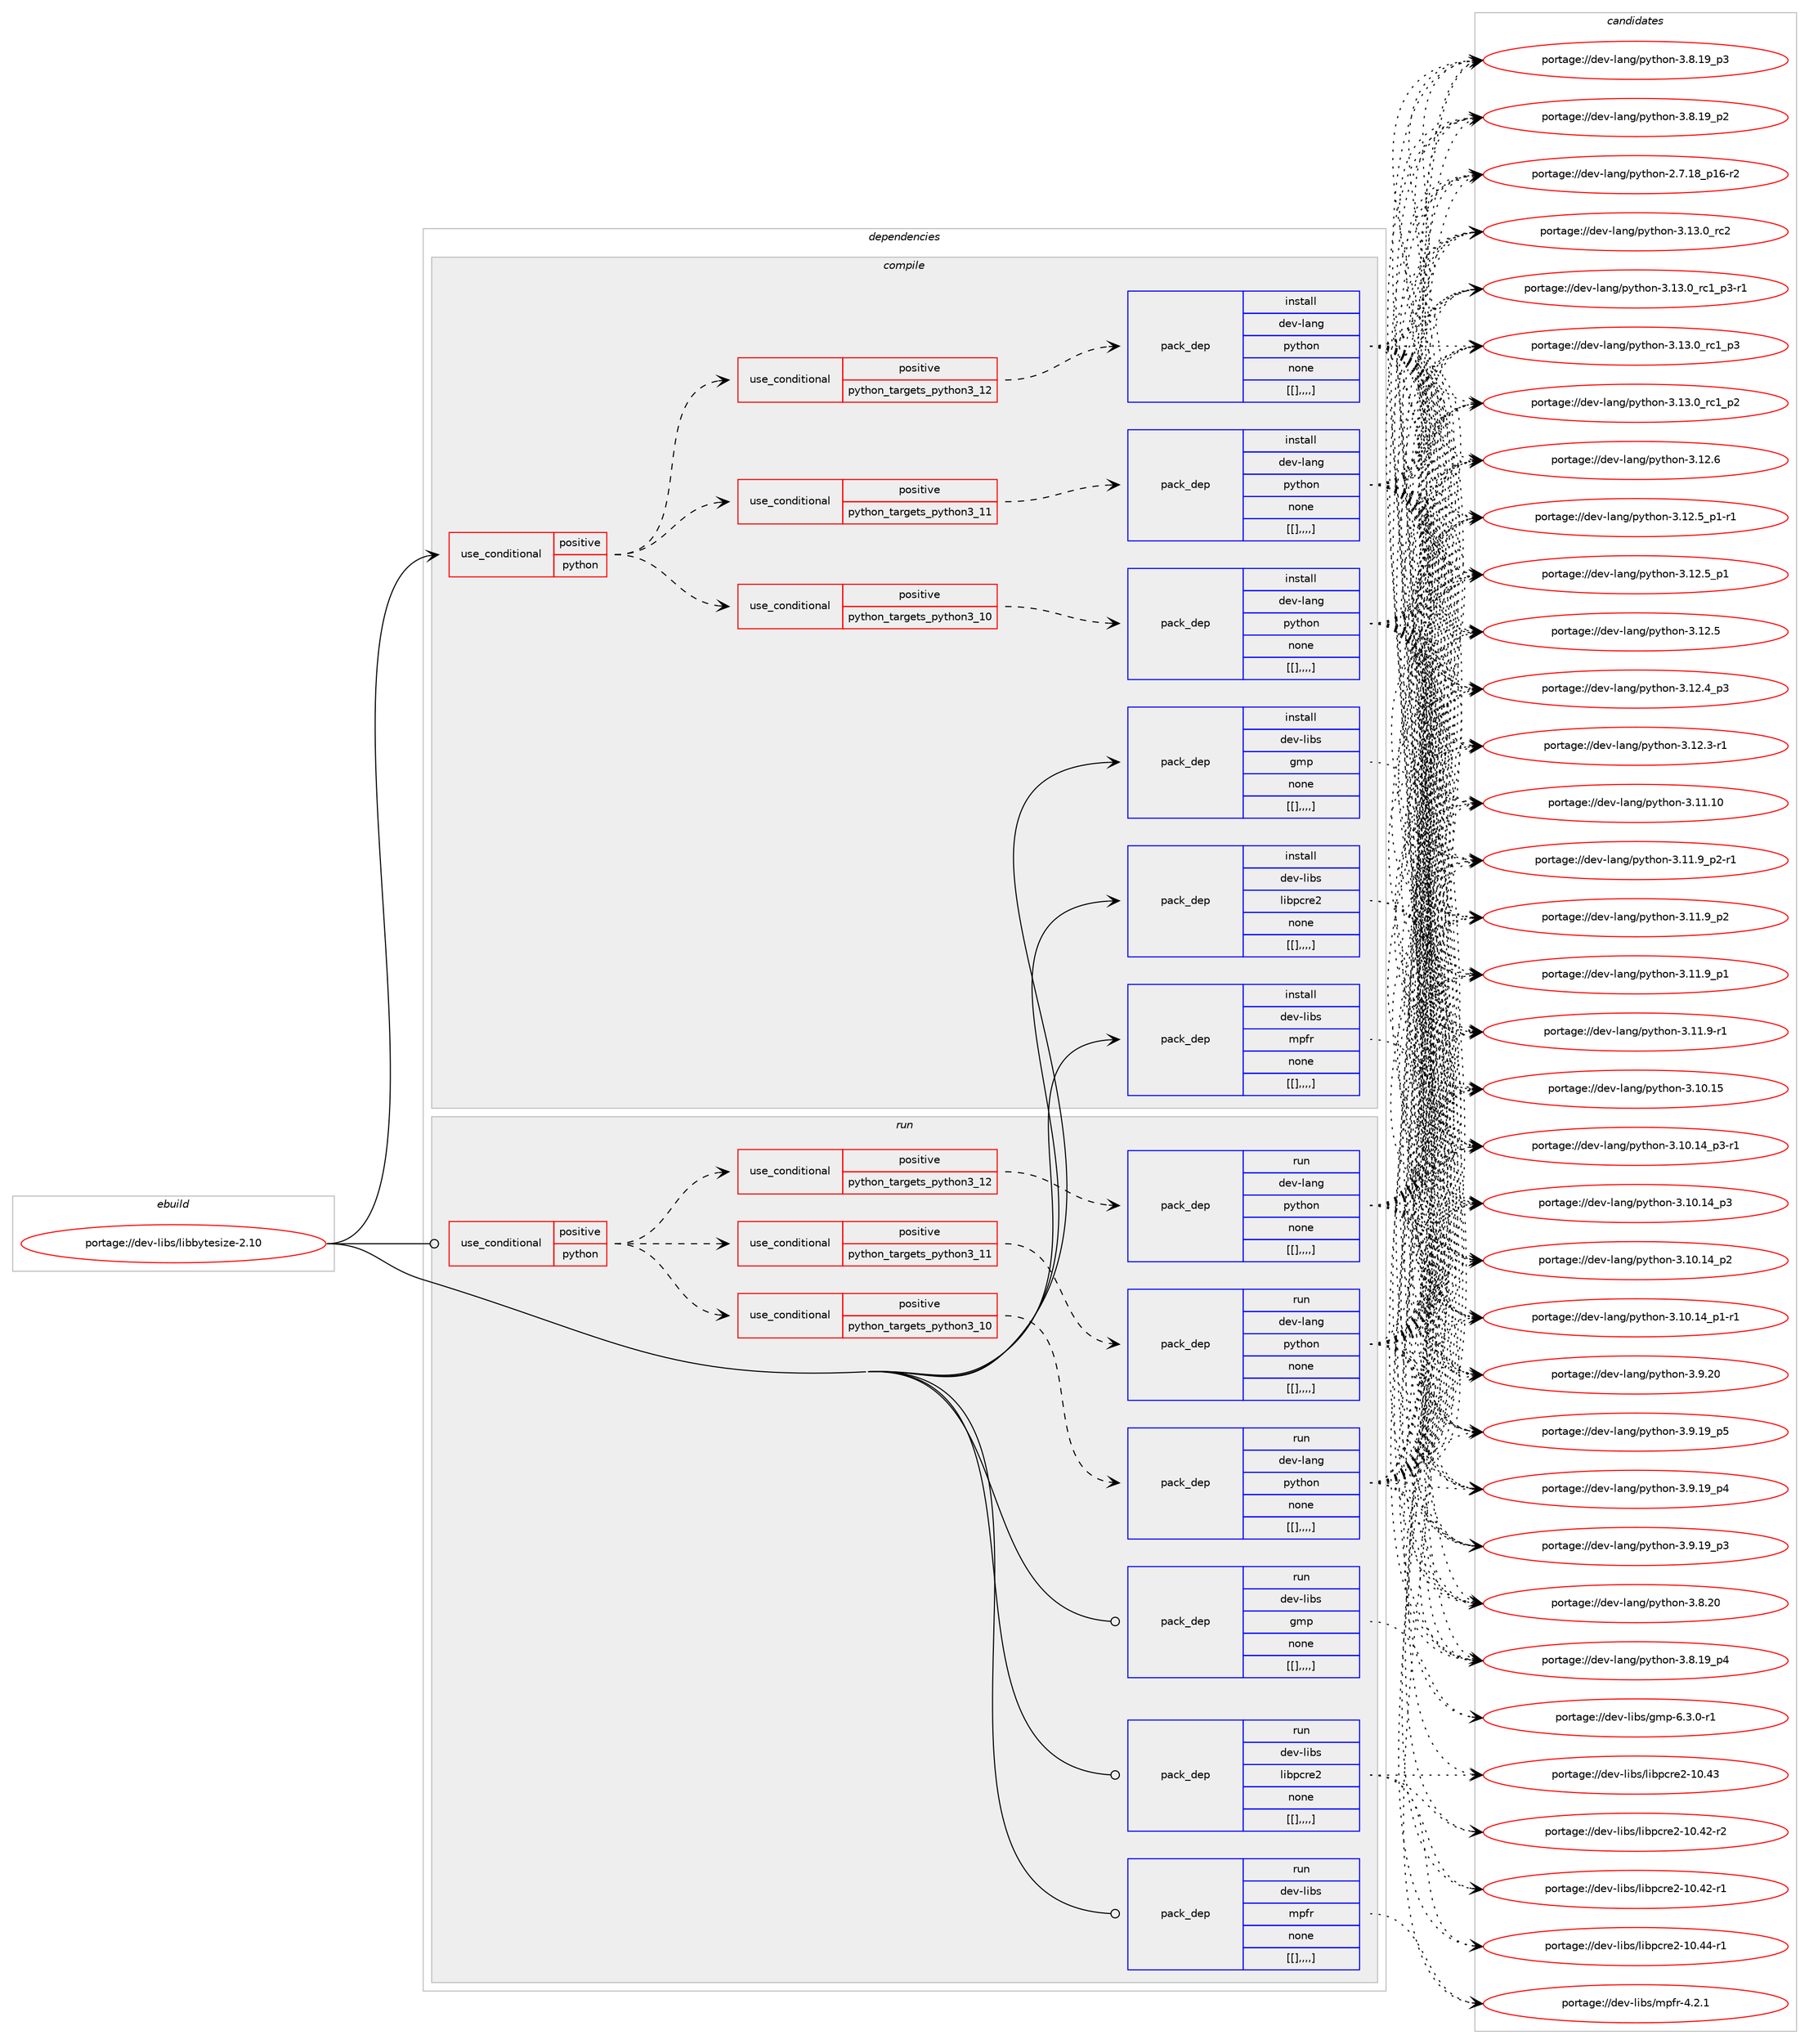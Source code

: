 digraph prolog {

# *************
# Graph options
# *************

newrank=true;
concentrate=true;
compound=true;
graph [rankdir=LR,fontname=Helvetica,fontsize=10,ranksep=1.5];#, ranksep=2.5, nodesep=0.2];
edge  [arrowhead=vee];
node  [fontname=Helvetica,fontsize=10];

# **********
# The ebuild
# **********

subgraph cluster_leftcol {
color=gray;
label=<<i>ebuild</i>>;
id [label="portage://dev-libs/libbytesize-2.10", color=red, width=4, href="../dev-libs/libbytesize-2.10.svg"];
}

# ****************
# The dependencies
# ****************

subgraph cluster_midcol {
color=gray;
label=<<i>dependencies</i>>;
subgraph cluster_compile {
fillcolor="#eeeeee";
style=filled;
label=<<i>compile</i>>;
subgraph cond27013 {
dependency110189 [label=<<TABLE BORDER="0" CELLBORDER="1" CELLSPACING="0" CELLPADDING="4"><TR><TD ROWSPAN="3" CELLPADDING="10">use_conditional</TD></TR><TR><TD>positive</TD></TR><TR><TD>python</TD></TR></TABLE>>, shape=none, color=red];
subgraph cond27014 {
dependency110190 [label=<<TABLE BORDER="0" CELLBORDER="1" CELLSPACING="0" CELLPADDING="4"><TR><TD ROWSPAN="3" CELLPADDING="10">use_conditional</TD></TR><TR><TD>positive</TD></TR><TR><TD>python_targets_python3_10</TD></TR></TABLE>>, shape=none, color=red];
subgraph pack82020 {
dependency110191 [label=<<TABLE BORDER="0" CELLBORDER="1" CELLSPACING="0" CELLPADDING="4" WIDTH="220"><TR><TD ROWSPAN="6" CELLPADDING="30">pack_dep</TD></TR><TR><TD WIDTH="110">install</TD></TR><TR><TD>dev-lang</TD></TR><TR><TD>python</TD></TR><TR><TD>none</TD></TR><TR><TD>[[],,,,]</TD></TR></TABLE>>, shape=none, color=blue];
}
dependency110190:e -> dependency110191:w [weight=20,style="dashed",arrowhead="vee"];
}
dependency110189:e -> dependency110190:w [weight=20,style="dashed",arrowhead="vee"];
subgraph cond27015 {
dependency110192 [label=<<TABLE BORDER="0" CELLBORDER="1" CELLSPACING="0" CELLPADDING="4"><TR><TD ROWSPAN="3" CELLPADDING="10">use_conditional</TD></TR><TR><TD>positive</TD></TR><TR><TD>python_targets_python3_11</TD></TR></TABLE>>, shape=none, color=red];
subgraph pack82021 {
dependency110193 [label=<<TABLE BORDER="0" CELLBORDER="1" CELLSPACING="0" CELLPADDING="4" WIDTH="220"><TR><TD ROWSPAN="6" CELLPADDING="30">pack_dep</TD></TR><TR><TD WIDTH="110">install</TD></TR><TR><TD>dev-lang</TD></TR><TR><TD>python</TD></TR><TR><TD>none</TD></TR><TR><TD>[[],,,,]</TD></TR></TABLE>>, shape=none, color=blue];
}
dependency110192:e -> dependency110193:w [weight=20,style="dashed",arrowhead="vee"];
}
dependency110189:e -> dependency110192:w [weight=20,style="dashed",arrowhead="vee"];
subgraph cond27016 {
dependency110194 [label=<<TABLE BORDER="0" CELLBORDER="1" CELLSPACING="0" CELLPADDING="4"><TR><TD ROWSPAN="3" CELLPADDING="10">use_conditional</TD></TR><TR><TD>positive</TD></TR><TR><TD>python_targets_python3_12</TD></TR></TABLE>>, shape=none, color=red];
subgraph pack82022 {
dependency110195 [label=<<TABLE BORDER="0" CELLBORDER="1" CELLSPACING="0" CELLPADDING="4" WIDTH="220"><TR><TD ROWSPAN="6" CELLPADDING="30">pack_dep</TD></TR><TR><TD WIDTH="110">install</TD></TR><TR><TD>dev-lang</TD></TR><TR><TD>python</TD></TR><TR><TD>none</TD></TR><TR><TD>[[],,,,]</TD></TR></TABLE>>, shape=none, color=blue];
}
dependency110194:e -> dependency110195:w [weight=20,style="dashed",arrowhead="vee"];
}
dependency110189:e -> dependency110194:w [weight=20,style="dashed",arrowhead="vee"];
}
id:e -> dependency110189:w [weight=20,style="solid",arrowhead="vee"];
subgraph pack82023 {
dependency110196 [label=<<TABLE BORDER="0" CELLBORDER="1" CELLSPACING="0" CELLPADDING="4" WIDTH="220"><TR><TD ROWSPAN="6" CELLPADDING="30">pack_dep</TD></TR><TR><TD WIDTH="110">install</TD></TR><TR><TD>dev-libs</TD></TR><TR><TD>gmp</TD></TR><TR><TD>none</TD></TR><TR><TD>[[],,,,]</TD></TR></TABLE>>, shape=none, color=blue];
}
id:e -> dependency110196:w [weight=20,style="solid",arrowhead="vee"];
subgraph pack82024 {
dependency110197 [label=<<TABLE BORDER="0" CELLBORDER="1" CELLSPACING="0" CELLPADDING="4" WIDTH="220"><TR><TD ROWSPAN="6" CELLPADDING="30">pack_dep</TD></TR><TR><TD WIDTH="110">install</TD></TR><TR><TD>dev-libs</TD></TR><TR><TD>libpcre2</TD></TR><TR><TD>none</TD></TR><TR><TD>[[],,,,]</TD></TR></TABLE>>, shape=none, color=blue];
}
id:e -> dependency110197:w [weight=20,style="solid",arrowhead="vee"];
subgraph pack82025 {
dependency110198 [label=<<TABLE BORDER="0" CELLBORDER="1" CELLSPACING="0" CELLPADDING="4" WIDTH="220"><TR><TD ROWSPAN="6" CELLPADDING="30">pack_dep</TD></TR><TR><TD WIDTH="110">install</TD></TR><TR><TD>dev-libs</TD></TR><TR><TD>mpfr</TD></TR><TR><TD>none</TD></TR><TR><TD>[[],,,,]</TD></TR></TABLE>>, shape=none, color=blue];
}
id:e -> dependency110198:w [weight=20,style="solid",arrowhead="vee"];
}
subgraph cluster_compileandrun {
fillcolor="#eeeeee";
style=filled;
label=<<i>compile and run</i>>;
}
subgraph cluster_run {
fillcolor="#eeeeee";
style=filled;
label=<<i>run</i>>;
subgraph cond27017 {
dependency110199 [label=<<TABLE BORDER="0" CELLBORDER="1" CELLSPACING="0" CELLPADDING="4"><TR><TD ROWSPAN="3" CELLPADDING="10">use_conditional</TD></TR><TR><TD>positive</TD></TR><TR><TD>python</TD></TR></TABLE>>, shape=none, color=red];
subgraph cond27018 {
dependency110200 [label=<<TABLE BORDER="0" CELLBORDER="1" CELLSPACING="0" CELLPADDING="4"><TR><TD ROWSPAN="3" CELLPADDING="10">use_conditional</TD></TR><TR><TD>positive</TD></TR><TR><TD>python_targets_python3_10</TD></TR></TABLE>>, shape=none, color=red];
subgraph pack82026 {
dependency110201 [label=<<TABLE BORDER="0" CELLBORDER="1" CELLSPACING="0" CELLPADDING="4" WIDTH="220"><TR><TD ROWSPAN="6" CELLPADDING="30">pack_dep</TD></TR><TR><TD WIDTH="110">run</TD></TR><TR><TD>dev-lang</TD></TR><TR><TD>python</TD></TR><TR><TD>none</TD></TR><TR><TD>[[],,,,]</TD></TR></TABLE>>, shape=none, color=blue];
}
dependency110200:e -> dependency110201:w [weight=20,style="dashed",arrowhead="vee"];
}
dependency110199:e -> dependency110200:w [weight=20,style="dashed",arrowhead="vee"];
subgraph cond27019 {
dependency110202 [label=<<TABLE BORDER="0" CELLBORDER="1" CELLSPACING="0" CELLPADDING="4"><TR><TD ROWSPAN="3" CELLPADDING="10">use_conditional</TD></TR><TR><TD>positive</TD></TR><TR><TD>python_targets_python3_11</TD></TR></TABLE>>, shape=none, color=red];
subgraph pack82027 {
dependency110203 [label=<<TABLE BORDER="0" CELLBORDER="1" CELLSPACING="0" CELLPADDING="4" WIDTH="220"><TR><TD ROWSPAN="6" CELLPADDING="30">pack_dep</TD></TR><TR><TD WIDTH="110">run</TD></TR><TR><TD>dev-lang</TD></TR><TR><TD>python</TD></TR><TR><TD>none</TD></TR><TR><TD>[[],,,,]</TD></TR></TABLE>>, shape=none, color=blue];
}
dependency110202:e -> dependency110203:w [weight=20,style="dashed",arrowhead="vee"];
}
dependency110199:e -> dependency110202:w [weight=20,style="dashed",arrowhead="vee"];
subgraph cond27020 {
dependency110204 [label=<<TABLE BORDER="0" CELLBORDER="1" CELLSPACING="0" CELLPADDING="4"><TR><TD ROWSPAN="3" CELLPADDING="10">use_conditional</TD></TR><TR><TD>positive</TD></TR><TR><TD>python_targets_python3_12</TD></TR></TABLE>>, shape=none, color=red];
subgraph pack82028 {
dependency110205 [label=<<TABLE BORDER="0" CELLBORDER="1" CELLSPACING="0" CELLPADDING="4" WIDTH="220"><TR><TD ROWSPAN="6" CELLPADDING="30">pack_dep</TD></TR><TR><TD WIDTH="110">run</TD></TR><TR><TD>dev-lang</TD></TR><TR><TD>python</TD></TR><TR><TD>none</TD></TR><TR><TD>[[],,,,]</TD></TR></TABLE>>, shape=none, color=blue];
}
dependency110204:e -> dependency110205:w [weight=20,style="dashed",arrowhead="vee"];
}
dependency110199:e -> dependency110204:w [weight=20,style="dashed",arrowhead="vee"];
}
id:e -> dependency110199:w [weight=20,style="solid",arrowhead="odot"];
subgraph pack82029 {
dependency110206 [label=<<TABLE BORDER="0" CELLBORDER="1" CELLSPACING="0" CELLPADDING="4" WIDTH="220"><TR><TD ROWSPAN="6" CELLPADDING="30">pack_dep</TD></TR><TR><TD WIDTH="110">run</TD></TR><TR><TD>dev-libs</TD></TR><TR><TD>gmp</TD></TR><TR><TD>none</TD></TR><TR><TD>[[],,,,]</TD></TR></TABLE>>, shape=none, color=blue];
}
id:e -> dependency110206:w [weight=20,style="solid",arrowhead="odot"];
subgraph pack82030 {
dependency110207 [label=<<TABLE BORDER="0" CELLBORDER="1" CELLSPACING="0" CELLPADDING="4" WIDTH="220"><TR><TD ROWSPAN="6" CELLPADDING="30">pack_dep</TD></TR><TR><TD WIDTH="110">run</TD></TR><TR><TD>dev-libs</TD></TR><TR><TD>libpcre2</TD></TR><TR><TD>none</TD></TR><TR><TD>[[],,,,]</TD></TR></TABLE>>, shape=none, color=blue];
}
id:e -> dependency110207:w [weight=20,style="solid",arrowhead="odot"];
subgraph pack82031 {
dependency110208 [label=<<TABLE BORDER="0" CELLBORDER="1" CELLSPACING="0" CELLPADDING="4" WIDTH="220"><TR><TD ROWSPAN="6" CELLPADDING="30">pack_dep</TD></TR><TR><TD WIDTH="110">run</TD></TR><TR><TD>dev-libs</TD></TR><TR><TD>mpfr</TD></TR><TR><TD>none</TD></TR><TR><TD>[[],,,,]</TD></TR></TABLE>>, shape=none, color=blue];
}
id:e -> dependency110208:w [weight=20,style="solid",arrowhead="odot"];
}
}

# **************
# The candidates
# **************

subgraph cluster_choices {
rank=same;
color=gray;
label=<<i>candidates</i>>;

subgraph choice82020 {
color=black;
nodesep=1;
choice10010111845108971101034711212111610411111045514649514648951149950 [label="portage://dev-lang/python-3.13.0_rc2", color=red, width=4,href="../dev-lang/python-3.13.0_rc2.svg"];
choice1001011184510897110103471121211161041111104551464951464895114994995112514511449 [label="portage://dev-lang/python-3.13.0_rc1_p3-r1", color=red, width=4,href="../dev-lang/python-3.13.0_rc1_p3-r1.svg"];
choice100101118451089711010347112121116104111110455146495146489511499499511251 [label="portage://dev-lang/python-3.13.0_rc1_p3", color=red, width=4,href="../dev-lang/python-3.13.0_rc1_p3.svg"];
choice100101118451089711010347112121116104111110455146495146489511499499511250 [label="portage://dev-lang/python-3.13.0_rc1_p2", color=red, width=4,href="../dev-lang/python-3.13.0_rc1_p2.svg"];
choice10010111845108971101034711212111610411111045514649504654 [label="portage://dev-lang/python-3.12.6", color=red, width=4,href="../dev-lang/python-3.12.6.svg"];
choice1001011184510897110103471121211161041111104551464950465395112494511449 [label="portage://dev-lang/python-3.12.5_p1-r1", color=red, width=4,href="../dev-lang/python-3.12.5_p1-r1.svg"];
choice100101118451089711010347112121116104111110455146495046539511249 [label="portage://dev-lang/python-3.12.5_p1", color=red, width=4,href="../dev-lang/python-3.12.5_p1.svg"];
choice10010111845108971101034711212111610411111045514649504653 [label="portage://dev-lang/python-3.12.5", color=red, width=4,href="../dev-lang/python-3.12.5.svg"];
choice100101118451089711010347112121116104111110455146495046529511251 [label="portage://dev-lang/python-3.12.4_p3", color=red, width=4,href="../dev-lang/python-3.12.4_p3.svg"];
choice100101118451089711010347112121116104111110455146495046514511449 [label="portage://dev-lang/python-3.12.3-r1", color=red, width=4,href="../dev-lang/python-3.12.3-r1.svg"];
choice1001011184510897110103471121211161041111104551464949464948 [label="portage://dev-lang/python-3.11.10", color=red, width=4,href="../dev-lang/python-3.11.10.svg"];
choice1001011184510897110103471121211161041111104551464949465795112504511449 [label="portage://dev-lang/python-3.11.9_p2-r1", color=red, width=4,href="../dev-lang/python-3.11.9_p2-r1.svg"];
choice100101118451089711010347112121116104111110455146494946579511250 [label="portage://dev-lang/python-3.11.9_p2", color=red, width=4,href="../dev-lang/python-3.11.9_p2.svg"];
choice100101118451089711010347112121116104111110455146494946579511249 [label="portage://dev-lang/python-3.11.9_p1", color=red, width=4,href="../dev-lang/python-3.11.9_p1.svg"];
choice100101118451089711010347112121116104111110455146494946574511449 [label="portage://dev-lang/python-3.11.9-r1", color=red, width=4,href="../dev-lang/python-3.11.9-r1.svg"];
choice1001011184510897110103471121211161041111104551464948464953 [label="portage://dev-lang/python-3.10.15", color=red, width=4,href="../dev-lang/python-3.10.15.svg"];
choice100101118451089711010347112121116104111110455146494846495295112514511449 [label="portage://dev-lang/python-3.10.14_p3-r1", color=red, width=4,href="../dev-lang/python-3.10.14_p3-r1.svg"];
choice10010111845108971101034711212111610411111045514649484649529511251 [label="portage://dev-lang/python-3.10.14_p3", color=red, width=4,href="../dev-lang/python-3.10.14_p3.svg"];
choice10010111845108971101034711212111610411111045514649484649529511250 [label="portage://dev-lang/python-3.10.14_p2", color=red, width=4,href="../dev-lang/python-3.10.14_p2.svg"];
choice100101118451089711010347112121116104111110455146494846495295112494511449 [label="portage://dev-lang/python-3.10.14_p1-r1", color=red, width=4,href="../dev-lang/python-3.10.14_p1-r1.svg"];
choice10010111845108971101034711212111610411111045514657465048 [label="portage://dev-lang/python-3.9.20", color=red, width=4,href="../dev-lang/python-3.9.20.svg"];
choice100101118451089711010347112121116104111110455146574649579511253 [label="portage://dev-lang/python-3.9.19_p5", color=red, width=4,href="../dev-lang/python-3.9.19_p5.svg"];
choice100101118451089711010347112121116104111110455146574649579511252 [label="portage://dev-lang/python-3.9.19_p4", color=red, width=4,href="../dev-lang/python-3.9.19_p4.svg"];
choice100101118451089711010347112121116104111110455146574649579511251 [label="portage://dev-lang/python-3.9.19_p3", color=red, width=4,href="../dev-lang/python-3.9.19_p3.svg"];
choice10010111845108971101034711212111610411111045514656465048 [label="portage://dev-lang/python-3.8.20", color=red, width=4,href="../dev-lang/python-3.8.20.svg"];
choice100101118451089711010347112121116104111110455146564649579511252 [label="portage://dev-lang/python-3.8.19_p4", color=red, width=4,href="../dev-lang/python-3.8.19_p4.svg"];
choice100101118451089711010347112121116104111110455146564649579511251 [label="portage://dev-lang/python-3.8.19_p3", color=red, width=4,href="../dev-lang/python-3.8.19_p3.svg"];
choice100101118451089711010347112121116104111110455146564649579511250 [label="portage://dev-lang/python-3.8.19_p2", color=red, width=4,href="../dev-lang/python-3.8.19_p2.svg"];
choice100101118451089711010347112121116104111110455046554649569511249544511450 [label="portage://dev-lang/python-2.7.18_p16-r2", color=red, width=4,href="../dev-lang/python-2.7.18_p16-r2.svg"];
dependency110191:e -> choice10010111845108971101034711212111610411111045514649514648951149950:w [style=dotted,weight="100"];
dependency110191:e -> choice1001011184510897110103471121211161041111104551464951464895114994995112514511449:w [style=dotted,weight="100"];
dependency110191:e -> choice100101118451089711010347112121116104111110455146495146489511499499511251:w [style=dotted,weight="100"];
dependency110191:e -> choice100101118451089711010347112121116104111110455146495146489511499499511250:w [style=dotted,weight="100"];
dependency110191:e -> choice10010111845108971101034711212111610411111045514649504654:w [style=dotted,weight="100"];
dependency110191:e -> choice1001011184510897110103471121211161041111104551464950465395112494511449:w [style=dotted,weight="100"];
dependency110191:e -> choice100101118451089711010347112121116104111110455146495046539511249:w [style=dotted,weight="100"];
dependency110191:e -> choice10010111845108971101034711212111610411111045514649504653:w [style=dotted,weight="100"];
dependency110191:e -> choice100101118451089711010347112121116104111110455146495046529511251:w [style=dotted,weight="100"];
dependency110191:e -> choice100101118451089711010347112121116104111110455146495046514511449:w [style=dotted,weight="100"];
dependency110191:e -> choice1001011184510897110103471121211161041111104551464949464948:w [style=dotted,weight="100"];
dependency110191:e -> choice1001011184510897110103471121211161041111104551464949465795112504511449:w [style=dotted,weight="100"];
dependency110191:e -> choice100101118451089711010347112121116104111110455146494946579511250:w [style=dotted,weight="100"];
dependency110191:e -> choice100101118451089711010347112121116104111110455146494946579511249:w [style=dotted,weight="100"];
dependency110191:e -> choice100101118451089711010347112121116104111110455146494946574511449:w [style=dotted,weight="100"];
dependency110191:e -> choice1001011184510897110103471121211161041111104551464948464953:w [style=dotted,weight="100"];
dependency110191:e -> choice100101118451089711010347112121116104111110455146494846495295112514511449:w [style=dotted,weight="100"];
dependency110191:e -> choice10010111845108971101034711212111610411111045514649484649529511251:w [style=dotted,weight="100"];
dependency110191:e -> choice10010111845108971101034711212111610411111045514649484649529511250:w [style=dotted,weight="100"];
dependency110191:e -> choice100101118451089711010347112121116104111110455146494846495295112494511449:w [style=dotted,weight="100"];
dependency110191:e -> choice10010111845108971101034711212111610411111045514657465048:w [style=dotted,weight="100"];
dependency110191:e -> choice100101118451089711010347112121116104111110455146574649579511253:w [style=dotted,weight="100"];
dependency110191:e -> choice100101118451089711010347112121116104111110455146574649579511252:w [style=dotted,weight="100"];
dependency110191:e -> choice100101118451089711010347112121116104111110455146574649579511251:w [style=dotted,weight="100"];
dependency110191:e -> choice10010111845108971101034711212111610411111045514656465048:w [style=dotted,weight="100"];
dependency110191:e -> choice100101118451089711010347112121116104111110455146564649579511252:w [style=dotted,weight="100"];
dependency110191:e -> choice100101118451089711010347112121116104111110455146564649579511251:w [style=dotted,weight="100"];
dependency110191:e -> choice100101118451089711010347112121116104111110455146564649579511250:w [style=dotted,weight="100"];
dependency110191:e -> choice100101118451089711010347112121116104111110455046554649569511249544511450:w [style=dotted,weight="100"];
}
subgraph choice82021 {
color=black;
nodesep=1;
choice10010111845108971101034711212111610411111045514649514648951149950 [label="portage://dev-lang/python-3.13.0_rc2", color=red, width=4,href="../dev-lang/python-3.13.0_rc2.svg"];
choice1001011184510897110103471121211161041111104551464951464895114994995112514511449 [label="portage://dev-lang/python-3.13.0_rc1_p3-r1", color=red, width=4,href="../dev-lang/python-3.13.0_rc1_p3-r1.svg"];
choice100101118451089711010347112121116104111110455146495146489511499499511251 [label="portage://dev-lang/python-3.13.0_rc1_p3", color=red, width=4,href="../dev-lang/python-3.13.0_rc1_p3.svg"];
choice100101118451089711010347112121116104111110455146495146489511499499511250 [label="portage://dev-lang/python-3.13.0_rc1_p2", color=red, width=4,href="../dev-lang/python-3.13.0_rc1_p2.svg"];
choice10010111845108971101034711212111610411111045514649504654 [label="portage://dev-lang/python-3.12.6", color=red, width=4,href="../dev-lang/python-3.12.6.svg"];
choice1001011184510897110103471121211161041111104551464950465395112494511449 [label="portage://dev-lang/python-3.12.5_p1-r1", color=red, width=4,href="../dev-lang/python-3.12.5_p1-r1.svg"];
choice100101118451089711010347112121116104111110455146495046539511249 [label="portage://dev-lang/python-3.12.5_p1", color=red, width=4,href="../dev-lang/python-3.12.5_p1.svg"];
choice10010111845108971101034711212111610411111045514649504653 [label="portage://dev-lang/python-3.12.5", color=red, width=4,href="../dev-lang/python-3.12.5.svg"];
choice100101118451089711010347112121116104111110455146495046529511251 [label="portage://dev-lang/python-3.12.4_p3", color=red, width=4,href="../dev-lang/python-3.12.4_p3.svg"];
choice100101118451089711010347112121116104111110455146495046514511449 [label="portage://dev-lang/python-3.12.3-r1", color=red, width=4,href="../dev-lang/python-3.12.3-r1.svg"];
choice1001011184510897110103471121211161041111104551464949464948 [label="portage://dev-lang/python-3.11.10", color=red, width=4,href="../dev-lang/python-3.11.10.svg"];
choice1001011184510897110103471121211161041111104551464949465795112504511449 [label="portage://dev-lang/python-3.11.9_p2-r1", color=red, width=4,href="../dev-lang/python-3.11.9_p2-r1.svg"];
choice100101118451089711010347112121116104111110455146494946579511250 [label="portage://dev-lang/python-3.11.9_p2", color=red, width=4,href="../dev-lang/python-3.11.9_p2.svg"];
choice100101118451089711010347112121116104111110455146494946579511249 [label="portage://dev-lang/python-3.11.9_p1", color=red, width=4,href="../dev-lang/python-3.11.9_p1.svg"];
choice100101118451089711010347112121116104111110455146494946574511449 [label="portage://dev-lang/python-3.11.9-r1", color=red, width=4,href="../dev-lang/python-3.11.9-r1.svg"];
choice1001011184510897110103471121211161041111104551464948464953 [label="portage://dev-lang/python-3.10.15", color=red, width=4,href="../dev-lang/python-3.10.15.svg"];
choice100101118451089711010347112121116104111110455146494846495295112514511449 [label="portage://dev-lang/python-3.10.14_p3-r1", color=red, width=4,href="../dev-lang/python-3.10.14_p3-r1.svg"];
choice10010111845108971101034711212111610411111045514649484649529511251 [label="portage://dev-lang/python-3.10.14_p3", color=red, width=4,href="../dev-lang/python-3.10.14_p3.svg"];
choice10010111845108971101034711212111610411111045514649484649529511250 [label="portage://dev-lang/python-3.10.14_p2", color=red, width=4,href="../dev-lang/python-3.10.14_p2.svg"];
choice100101118451089711010347112121116104111110455146494846495295112494511449 [label="portage://dev-lang/python-3.10.14_p1-r1", color=red, width=4,href="../dev-lang/python-3.10.14_p1-r1.svg"];
choice10010111845108971101034711212111610411111045514657465048 [label="portage://dev-lang/python-3.9.20", color=red, width=4,href="../dev-lang/python-3.9.20.svg"];
choice100101118451089711010347112121116104111110455146574649579511253 [label="portage://dev-lang/python-3.9.19_p5", color=red, width=4,href="../dev-lang/python-3.9.19_p5.svg"];
choice100101118451089711010347112121116104111110455146574649579511252 [label="portage://dev-lang/python-3.9.19_p4", color=red, width=4,href="../dev-lang/python-3.9.19_p4.svg"];
choice100101118451089711010347112121116104111110455146574649579511251 [label="portage://dev-lang/python-3.9.19_p3", color=red, width=4,href="../dev-lang/python-3.9.19_p3.svg"];
choice10010111845108971101034711212111610411111045514656465048 [label="portage://dev-lang/python-3.8.20", color=red, width=4,href="../dev-lang/python-3.8.20.svg"];
choice100101118451089711010347112121116104111110455146564649579511252 [label="portage://dev-lang/python-3.8.19_p4", color=red, width=4,href="../dev-lang/python-3.8.19_p4.svg"];
choice100101118451089711010347112121116104111110455146564649579511251 [label="portage://dev-lang/python-3.8.19_p3", color=red, width=4,href="../dev-lang/python-3.8.19_p3.svg"];
choice100101118451089711010347112121116104111110455146564649579511250 [label="portage://dev-lang/python-3.8.19_p2", color=red, width=4,href="../dev-lang/python-3.8.19_p2.svg"];
choice100101118451089711010347112121116104111110455046554649569511249544511450 [label="portage://dev-lang/python-2.7.18_p16-r2", color=red, width=4,href="../dev-lang/python-2.7.18_p16-r2.svg"];
dependency110193:e -> choice10010111845108971101034711212111610411111045514649514648951149950:w [style=dotted,weight="100"];
dependency110193:e -> choice1001011184510897110103471121211161041111104551464951464895114994995112514511449:w [style=dotted,weight="100"];
dependency110193:e -> choice100101118451089711010347112121116104111110455146495146489511499499511251:w [style=dotted,weight="100"];
dependency110193:e -> choice100101118451089711010347112121116104111110455146495146489511499499511250:w [style=dotted,weight="100"];
dependency110193:e -> choice10010111845108971101034711212111610411111045514649504654:w [style=dotted,weight="100"];
dependency110193:e -> choice1001011184510897110103471121211161041111104551464950465395112494511449:w [style=dotted,weight="100"];
dependency110193:e -> choice100101118451089711010347112121116104111110455146495046539511249:w [style=dotted,weight="100"];
dependency110193:e -> choice10010111845108971101034711212111610411111045514649504653:w [style=dotted,weight="100"];
dependency110193:e -> choice100101118451089711010347112121116104111110455146495046529511251:w [style=dotted,weight="100"];
dependency110193:e -> choice100101118451089711010347112121116104111110455146495046514511449:w [style=dotted,weight="100"];
dependency110193:e -> choice1001011184510897110103471121211161041111104551464949464948:w [style=dotted,weight="100"];
dependency110193:e -> choice1001011184510897110103471121211161041111104551464949465795112504511449:w [style=dotted,weight="100"];
dependency110193:e -> choice100101118451089711010347112121116104111110455146494946579511250:w [style=dotted,weight="100"];
dependency110193:e -> choice100101118451089711010347112121116104111110455146494946579511249:w [style=dotted,weight="100"];
dependency110193:e -> choice100101118451089711010347112121116104111110455146494946574511449:w [style=dotted,weight="100"];
dependency110193:e -> choice1001011184510897110103471121211161041111104551464948464953:w [style=dotted,weight="100"];
dependency110193:e -> choice100101118451089711010347112121116104111110455146494846495295112514511449:w [style=dotted,weight="100"];
dependency110193:e -> choice10010111845108971101034711212111610411111045514649484649529511251:w [style=dotted,weight="100"];
dependency110193:e -> choice10010111845108971101034711212111610411111045514649484649529511250:w [style=dotted,weight="100"];
dependency110193:e -> choice100101118451089711010347112121116104111110455146494846495295112494511449:w [style=dotted,weight="100"];
dependency110193:e -> choice10010111845108971101034711212111610411111045514657465048:w [style=dotted,weight="100"];
dependency110193:e -> choice100101118451089711010347112121116104111110455146574649579511253:w [style=dotted,weight="100"];
dependency110193:e -> choice100101118451089711010347112121116104111110455146574649579511252:w [style=dotted,weight="100"];
dependency110193:e -> choice100101118451089711010347112121116104111110455146574649579511251:w [style=dotted,weight="100"];
dependency110193:e -> choice10010111845108971101034711212111610411111045514656465048:w [style=dotted,weight="100"];
dependency110193:e -> choice100101118451089711010347112121116104111110455146564649579511252:w [style=dotted,weight="100"];
dependency110193:e -> choice100101118451089711010347112121116104111110455146564649579511251:w [style=dotted,weight="100"];
dependency110193:e -> choice100101118451089711010347112121116104111110455146564649579511250:w [style=dotted,weight="100"];
dependency110193:e -> choice100101118451089711010347112121116104111110455046554649569511249544511450:w [style=dotted,weight="100"];
}
subgraph choice82022 {
color=black;
nodesep=1;
choice10010111845108971101034711212111610411111045514649514648951149950 [label="portage://dev-lang/python-3.13.0_rc2", color=red, width=4,href="../dev-lang/python-3.13.0_rc2.svg"];
choice1001011184510897110103471121211161041111104551464951464895114994995112514511449 [label="portage://dev-lang/python-3.13.0_rc1_p3-r1", color=red, width=4,href="../dev-lang/python-3.13.0_rc1_p3-r1.svg"];
choice100101118451089711010347112121116104111110455146495146489511499499511251 [label="portage://dev-lang/python-3.13.0_rc1_p3", color=red, width=4,href="../dev-lang/python-3.13.0_rc1_p3.svg"];
choice100101118451089711010347112121116104111110455146495146489511499499511250 [label="portage://dev-lang/python-3.13.0_rc1_p2", color=red, width=4,href="../dev-lang/python-3.13.0_rc1_p2.svg"];
choice10010111845108971101034711212111610411111045514649504654 [label="portage://dev-lang/python-3.12.6", color=red, width=4,href="../dev-lang/python-3.12.6.svg"];
choice1001011184510897110103471121211161041111104551464950465395112494511449 [label="portage://dev-lang/python-3.12.5_p1-r1", color=red, width=4,href="../dev-lang/python-3.12.5_p1-r1.svg"];
choice100101118451089711010347112121116104111110455146495046539511249 [label="portage://dev-lang/python-3.12.5_p1", color=red, width=4,href="../dev-lang/python-3.12.5_p1.svg"];
choice10010111845108971101034711212111610411111045514649504653 [label="portage://dev-lang/python-3.12.5", color=red, width=4,href="../dev-lang/python-3.12.5.svg"];
choice100101118451089711010347112121116104111110455146495046529511251 [label="portage://dev-lang/python-3.12.4_p3", color=red, width=4,href="../dev-lang/python-3.12.4_p3.svg"];
choice100101118451089711010347112121116104111110455146495046514511449 [label="portage://dev-lang/python-3.12.3-r1", color=red, width=4,href="../dev-lang/python-3.12.3-r1.svg"];
choice1001011184510897110103471121211161041111104551464949464948 [label="portage://dev-lang/python-3.11.10", color=red, width=4,href="../dev-lang/python-3.11.10.svg"];
choice1001011184510897110103471121211161041111104551464949465795112504511449 [label="portage://dev-lang/python-3.11.9_p2-r1", color=red, width=4,href="../dev-lang/python-3.11.9_p2-r1.svg"];
choice100101118451089711010347112121116104111110455146494946579511250 [label="portage://dev-lang/python-3.11.9_p2", color=red, width=4,href="../dev-lang/python-3.11.9_p2.svg"];
choice100101118451089711010347112121116104111110455146494946579511249 [label="portage://dev-lang/python-3.11.9_p1", color=red, width=4,href="../dev-lang/python-3.11.9_p1.svg"];
choice100101118451089711010347112121116104111110455146494946574511449 [label="portage://dev-lang/python-3.11.9-r1", color=red, width=4,href="../dev-lang/python-3.11.9-r1.svg"];
choice1001011184510897110103471121211161041111104551464948464953 [label="portage://dev-lang/python-3.10.15", color=red, width=4,href="../dev-lang/python-3.10.15.svg"];
choice100101118451089711010347112121116104111110455146494846495295112514511449 [label="portage://dev-lang/python-3.10.14_p3-r1", color=red, width=4,href="../dev-lang/python-3.10.14_p3-r1.svg"];
choice10010111845108971101034711212111610411111045514649484649529511251 [label="portage://dev-lang/python-3.10.14_p3", color=red, width=4,href="../dev-lang/python-3.10.14_p3.svg"];
choice10010111845108971101034711212111610411111045514649484649529511250 [label="portage://dev-lang/python-3.10.14_p2", color=red, width=4,href="../dev-lang/python-3.10.14_p2.svg"];
choice100101118451089711010347112121116104111110455146494846495295112494511449 [label="portage://dev-lang/python-3.10.14_p1-r1", color=red, width=4,href="../dev-lang/python-3.10.14_p1-r1.svg"];
choice10010111845108971101034711212111610411111045514657465048 [label="portage://dev-lang/python-3.9.20", color=red, width=4,href="../dev-lang/python-3.9.20.svg"];
choice100101118451089711010347112121116104111110455146574649579511253 [label="portage://dev-lang/python-3.9.19_p5", color=red, width=4,href="../dev-lang/python-3.9.19_p5.svg"];
choice100101118451089711010347112121116104111110455146574649579511252 [label="portage://dev-lang/python-3.9.19_p4", color=red, width=4,href="../dev-lang/python-3.9.19_p4.svg"];
choice100101118451089711010347112121116104111110455146574649579511251 [label="portage://dev-lang/python-3.9.19_p3", color=red, width=4,href="../dev-lang/python-3.9.19_p3.svg"];
choice10010111845108971101034711212111610411111045514656465048 [label="portage://dev-lang/python-3.8.20", color=red, width=4,href="../dev-lang/python-3.8.20.svg"];
choice100101118451089711010347112121116104111110455146564649579511252 [label="portage://dev-lang/python-3.8.19_p4", color=red, width=4,href="../dev-lang/python-3.8.19_p4.svg"];
choice100101118451089711010347112121116104111110455146564649579511251 [label="portage://dev-lang/python-3.8.19_p3", color=red, width=4,href="../dev-lang/python-3.8.19_p3.svg"];
choice100101118451089711010347112121116104111110455146564649579511250 [label="portage://dev-lang/python-3.8.19_p2", color=red, width=4,href="../dev-lang/python-3.8.19_p2.svg"];
choice100101118451089711010347112121116104111110455046554649569511249544511450 [label="portage://dev-lang/python-2.7.18_p16-r2", color=red, width=4,href="../dev-lang/python-2.7.18_p16-r2.svg"];
dependency110195:e -> choice10010111845108971101034711212111610411111045514649514648951149950:w [style=dotted,weight="100"];
dependency110195:e -> choice1001011184510897110103471121211161041111104551464951464895114994995112514511449:w [style=dotted,weight="100"];
dependency110195:e -> choice100101118451089711010347112121116104111110455146495146489511499499511251:w [style=dotted,weight="100"];
dependency110195:e -> choice100101118451089711010347112121116104111110455146495146489511499499511250:w [style=dotted,weight="100"];
dependency110195:e -> choice10010111845108971101034711212111610411111045514649504654:w [style=dotted,weight="100"];
dependency110195:e -> choice1001011184510897110103471121211161041111104551464950465395112494511449:w [style=dotted,weight="100"];
dependency110195:e -> choice100101118451089711010347112121116104111110455146495046539511249:w [style=dotted,weight="100"];
dependency110195:e -> choice10010111845108971101034711212111610411111045514649504653:w [style=dotted,weight="100"];
dependency110195:e -> choice100101118451089711010347112121116104111110455146495046529511251:w [style=dotted,weight="100"];
dependency110195:e -> choice100101118451089711010347112121116104111110455146495046514511449:w [style=dotted,weight="100"];
dependency110195:e -> choice1001011184510897110103471121211161041111104551464949464948:w [style=dotted,weight="100"];
dependency110195:e -> choice1001011184510897110103471121211161041111104551464949465795112504511449:w [style=dotted,weight="100"];
dependency110195:e -> choice100101118451089711010347112121116104111110455146494946579511250:w [style=dotted,weight="100"];
dependency110195:e -> choice100101118451089711010347112121116104111110455146494946579511249:w [style=dotted,weight="100"];
dependency110195:e -> choice100101118451089711010347112121116104111110455146494946574511449:w [style=dotted,weight="100"];
dependency110195:e -> choice1001011184510897110103471121211161041111104551464948464953:w [style=dotted,weight="100"];
dependency110195:e -> choice100101118451089711010347112121116104111110455146494846495295112514511449:w [style=dotted,weight="100"];
dependency110195:e -> choice10010111845108971101034711212111610411111045514649484649529511251:w [style=dotted,weight="100"];
dependency110195:e -> choice10010111845108971101034711212111610411111045514649484649529511250:w [style=dotted,weight="100"];
dependency110195:e -> choice100101118451089711010347112121116104111110455146494846495295112494511449:w [style=dotted,weight="100"];
dependency110195:e -> choice10010111845108971101034711212111610411111045514657465048:w [style=dotted,weight="100"];
dependency110195:e -> choice100101118451089711010347112121116104111110455146574649579511253:w [style=dotted,weight="100"];
dependency110195:e -> choice100101118451089711010347112121116104111110455146574649579511252:w [style=dotted,weight="100"];
dependency110195:e -> choice100101118451089711010347112121116104111110455146574649579511251:w [style=dotted,weight="100"];
dependency110195:e -> choice10010111845108971101034711212111610411111045514656465048:w [style=dotted,weight="100"];
dependency110195:e -> choice100101118451089711010347112121116104111110455146564649579511252:w [style=dotted,weight="100"];
dependency110195:e -> choice100101118451089711010347112121116104111110455146564649579511251:w [style=dotted,weight="100"];
dependency110195:e -> choice100101118451089711010347112121116104111110455146564649579511250:w [style=dotted,weight="100"];
dependency110195:e -> choice100101118451089711010347112121116104111110455046554649569511249544511450:w [style=dotted,weight="100"];
}
subgraph choice82023 {
color=black;
nodesep=1;
choice1001011184510810598115471031091124554465146484511449 [label="portage://dev-libs/gmp-6.3.0-r1", color=red, width=4,href="../dev-libs/gmp-6.3.0-r1.svg"];
dependency110196:e -> choice1001011184510810598115471031091124554465146484511449:w [style=dotted,weight="100"];
}
subgraph choice82024 {
color=black;
nodesep=1;
choice1001011184510810598115471081059811299114101504549484652524511449 [label="portage://dev-libs/libpcre2-10.44-r1", color=red, width=4,href="../dev-libs/libpcre2-10.44-r1.svg"];
choice100101118451081059811547108105981129911410150454948465251 [label="portage://dev-libs/libpcre2-10.43", color=red, width=4,href="../dev-libs/libpcre2-10.43.svg"];
choice1001011184510810598115471081059811299114101504549484652504511450 [label="portage://dev-libs/libpcre2-10.42-r2", color=red, width=4,href="../dev-libs/libpcre2-10.42-r2.svg"];
choice1001011184510810598115471081059811299114101504549484652504511449 [label="portage://dev-libs/libpcre2-10.42-r1", color=red, width=4,href="../dev-libs/libpcre2-10.42-r1.svg"];
dependency110197:e -> choice1001011184510810598115471081059811299114101504549484652524511449:w [style=dotted,weight="100"];
dependency110197:e -> choice100101118451081059811547108105981129911410150454948465251:w [style=dotted,weight="100"];
dependency110197:e -> choice1001011184510810598115471081059811299114101504549484652504511450:w [style=dotted,weight="100"];
dependency110197:e -> choice1001011184510810598115471081059811299114101504549484652504511449:w [style=dotted,weight="100"];
}
subgraph choice82025 {
color=black;
nodesep=1;
choice100101118451081059811547109112102114455246504649 [label="portage://dev-libs/mpfr-4.2.1", color=red, width=4,href="../dev-libs/mpfr-4.2.1.svg"];
dependency110198:e -> choice100101118451081059811547109112102114455246504649:w [style=dotted,weight="100"];
}
subgraph choice82026 {
color=black;
nodesep=1;
choice10010111845108971101034711212111610411111045514649514648951149950 [label="portage://dev-lang/python-3.13.0_rc2", color=red, width=4,href="../dev-lang/python-3.13.0_rc2.svg"];
choice1001011184510897110103471121211161041111104551464951464895114994995112514511449 [label="portage://dev-lang/python-3.13.0_rc1_p3-r1", color=red, width=4,href="../dev-lang/python-3.13.0_rc1_p3-r1.svg"];
choice100101118451089711010347112121116104111110455146495146489511499499511251 [label="portage://dev-lang/python-3.13.0_rc1_p3", color=red, width=4,href="../dev-lang/python-3.13.0_rc1_p3.svg"];
choice100101118451089711010347112121116104111110455146495146489511499499511250 [label="portage://dev-lang/python-3.13.0_rc1_p2", color=red, width=4,href="../dev-lang/python-3.13.0_rc1_p2.svg"];
choice10010111845108971101034711212111610411111045514649504654 [label="portage://dev-lang/python-3.12.6", color=red, width=4,href="../dev-lang/python-3.12.6.svg"];
choice1001011184510897110103471121211161041111104551464950465395112494511449 [label="portage://dev-lang/python-3.12.5_p1-r1", color=red, width=4,href="../dev-lang/python-3.12.5_p1-r1.svg"];
choice100101118451089711010347112121116104111110455146495046539511249 [label="portage://dev-lang/python-3.12.5_p1", color=red, width=4,href="../dev-lang/python-3.12.5_p1.svg"];
choice10010111845108971101034711212111610411111045514649504653 [label="portage://dev-lang/python-3.12.5", color=red, width=4,href="../dev-lang/python-3.12.5.svg"];
choice100101118451089711010347112121116104111110455146495046529511251 [label="portage://dev-lang/python-3.12.4_p3", color=red, width=4,href="../dev-lang/python-3.12.4_p3.svg"];
choice100101118451089711010347112121116104111110455146495046514511449 [label="portage://dev-lang/python-3.12.3-r1", color=red, width=4,href="../dev-lang/python-3.12.3-r1.svg"];
choice1001011184510897110103471121211161041111104551464949464948 [label="portage://dev-lang/python-3.11.10", color=red, width=4,href="../dev-lang/python-3.11.10.svg"];
choice1001011184510897110103471121211161041111104551464949465795112504511449 [label="portage://dev-lang/python-3.11.9_p2-r1", color=red, width=4,href="../dev-lang/python-3.11.9_p2-r1.svg"];
choice100101118451089711010347112121116104111110455146494946579511250 [label="portage://dev-lang/python-3.11.9_p2", color=red, width=4,href="../dev-lang/python-3.11.9_p2.svg"];
choice100101118451089711010347112121116104111110455146494946579511249 [label="portage://dev-lang/python-3.11.9_p1", color=red, width=4,href="../dev-lang/python-3.11.9_p1.svg"];
choice100101118451089711010347112121116104111110455146494946574511449 [label="portage://dev-lang/python-3.11.9-r1", color=red, width=4,href="../dev-lang/python-3.11.9-r1.svg"];
choice1001011184510897110103471121211161041111104551464948464953 [label="portage://dev-lang/python-3.10.15", color=red, width=4,href="../dev-lang/python-3.10.15.svg"];
choice100101118451089711010347112121116104111110455146494846495295112514511449 [label="portage://dev-lang/python-3.10.14_p3-r1", color=red, width=4,href="../dev-lang/python-3.10.14_p3-r1.svg"];
choice10010111845108971101034711212111610411111045514649484649529511251 [label="portage://dev-lang/python-3.10.14_p3", color=red, width=4,href="../dev-lang/python-3.10.14_p3.svg"];
choice10010111845108971101034711212111610411111045514649484649529511250 [label="portage://dev-lang/python-3.10.14_p2", color=red, width=4,href="../dev-lang/python-3.10.14_p2.svg"];
choice100101118451089711010347112121116104111110455146494846495295112494511449 [label="portage://dev-lang/python-3.10.14_p1-r1", color=red, width=4,href="../dev-lang/python-3.10.14_p1-r1.svg"];
choice10010111845108971101034711212111610411111045514657465048 [label="portage://dev-lang/python-3.9.20", color=red, width=4,href="../dev-lang/python-3.9.20.svg"];
choice100101118451089711010347112121116104111110455146574649579511253 [label="portage://dev-lang/python-3.9.19_p5", color=red, width=4,href="../dev-lang/python-3.9.19_p5.svg"];
choice100101118451089711010347112121116104111110455146574649579511252 [label="portage://dev-lang/python-3.9.19_p4", color=red, width=4,href="../dev-lang/python-3.9.19_p4.svg"];
choice100101118451089711010347112121116104111110455146574649579511251 [label="portage://dev-lang/python-3.9.19_p3", color=red, width=4,href="../dev-lang/python-3.9.19_p3.svg"];
choice10010111845108971101034711212111610411111045514656465048 [label="portage://dev-lang/python-3.8.20", color=red, width=4,href="../dev-lang/python-3.8.20.svg"];
choice100101118451089711010347112121116104111110455146564649579511252 [label="portage://dev-lang/python-3.8.19_p4", color=red, width=4,href="../dev-lang/python-3.8.19_p4.svg"];
choice100101118451089711010347112121116104111110455146564649579511251 [label="portage://dev-lang/python-3.8.19_p3", color=red, width=4,href="../dev-lang/python-3.8.19_p3.svg"];
choice100101118451089711010347112121116104111110455146564649579511250 [label="portage://dev-lang/python-3.8.19_p2", color=red, width=4,href="../dev-lang/python-3.8.19_p2.svg"];
choice100101118451089711010347112121116104111110455046554649569511249544511450 [label="portage://dev-lang/python-2.7.18_p16-r2", color=red, width=4,href="../dev-lang/python-2.7.18_p16-r2.svg"];
dependency110201:e -> choice10010111845108971101034711212111610411111045514649514648951149950:w [style=dotted,weight="100"];
dependency110201:e -> choice1001011184510897110103471121211161041111104551464951464895114994995112514511449:w [style=dotted,weight="100"];
dependency110201:e -> choice100101118451089711010347112121116104111110455146495146489511499499511251:w [style=dotted,weight="100"];
dependency110201:e -> choice100101118451089711010347112121116104111110455146495146489511499499511250:w [style=dotted,weight="100"];
dependency110201:e -> choice10010111845108971101034711212111610411111045514649504654:w [style=dotted,weight="100"];
dependency110201:e -> choice1001011184510897110103471121211161041111104551464950465395112494511449:w [style=dotted,weight="100"];
dependency110201:e -> choice100101118451089711010347112121116104111110455146495046539511249:w [style=dotted,weight="100"];
dependency110201:e -> choice10010111845108971101034711212111610411111045514649504653:w [style=dotted,weight="100"];
dependency110201:e -> choice100101118451089711010347112121116104111110455146495046529511251:w [style=dotted,weight="100"];
dependency110201:e -> choice100101118451089711010347112121116104111110455146495046514511449:w [style=dotted,weight="100"];
dependency110201:e -> choice1001011184510897110103471121211161041111104551464949464948:w [style=dotted,weight="100"];
dependency110201:e -> choice1001011184510897110103471121211161041111104551464949465795112504511449:w [style=dotted,weight="100"];
dependency110201:e -> choice100101118451089711010347112121116104111110455146494946579511250:w [style=dotted,weight="100"];
dependency110201:e -> choice100101118451089711010347112121116104111110455146494946579511249:w [style=dotted,weight="100"];
dependency110201:e -> choice100101118451089711010347112121116104111110455146494946574511449:w [style=dotted,weight="100"];
dependency110201:e -> choice1001011184510897110103471121211161041111104551464948464953:w [style=dotted,weight="100"];
dependency110201:e -> choice100101118451089711010347112121116104111110455146494846495295112514511449:w [style=dotted,weight="100"];
dependency110201:e -> choice10010111845108971101034711212111610411111045514649484649529511251:w [style=dotted,weight="100"];
dependency110201:e -> choice10010111845108971101034711212111610411111045514649484649529511250:w [style=dotted,weight="100"];
dependency110201:e -> choice100101118451089711010347112121116104111110455146494846495295112494511449:w [style=dotted,weight="100"];
dependency110201:e -> choice10010111845108971101034711212111610411111045514657465048:w [style=dotted,weight="100"];
dependency110201:e -> choice100101118451089711010347112121116104111110455146574649579511253:w [style=dotted,weight="100"];
dependency110201:e -> choice100101118451089711010347112121116104111110455146574649579511252:w [style=dotted,weight="100"];
dependency110201:e -> choice100101118451089711010347112121116104111110455146574649579511251:w [style=dotted,weight="100"];
dependency110201:e -> choice10010111845108971101034711212111610411111045514656465048:w [style=dotted,weight="100"];
dependency110201:e -> choice100101118451089711010347112121116104111110455146564649579511252:w [style=dotted,weight="100"];
dependency110201:e -> choice100101118451089711010347112121116104111110455146564649579511251:w [style=dotted,weight="100"];
dependency110201:e -> choice100101118451089711010347112121116104111110455146564649579511250:w [style=dotted,weight="100"];
dependency110201:e -> choice100101118451089711010347112121116104111110455046554649569511249544511450:w [style=dotted,weight="100"];
}
subgraph choice82027 {
color=black;
nodesep=1;
choice10010111845108971101034711212111610411111045514649514648951149950 [label="portage://dev-lang/python-3.13.0_rc2", color=red, width=4,href="../dev-lang/python-3.13.0_rc2.svg"];
choice1001011184510897110103471121211161041111104551464951464895114994995112514511449 [label="portage://dev-lang/python-3.13.0_rc1_p3-r1", color=red, width=4,href="../dev-lang/python-3.13.0_rc1_p3-r1.svg"];
choice100101118451089711010347112121116104111110455146495146489511499499511251 [label="portage://dev-lang/python-3.13.0_rc1_p3", color=red, width=4,href="../dev-lang/python-3.13.0_rc1_p3.svg"];
choice100101118451089711010347112121116104111110455146495146489511499499511250 [label="portage://dev-lang/python-3.13.0_rc1_p2", color=red, width=4,href="../dev-lang/python-3.13.0_rc1_p2.svg"];
choice10010111845108971101034711212111610411111045514649504654 [label="portage://dev-lang/python-3.12.6", color=red, width=4,href="../dev-lang/python-3.12.6.svg"];
choice1001011184510897110103471121211161041111104551464950465395112494511449 [label="portage://dev-lang/python-3.12.5_p1-r1", color=red, width=4,href="../dev-lang/python-3.12.5_p1-r1.svg"];
choice100101118451089711010347112121116104111110455146495046539511249 [label="portage://dev-lang/python-3.12.5_p1", color=red, width=4,href="../dev-lang/python-3.12.5_p1.svg"];
choice10010111845108971101034711212111610411111045514649504653 [label="portage://dev-lang/python-3.12.5", color=red, width=4,href="../dev-lang/python-3.12.5.svg"];
choice100101118451089711010347112121116104111110455146495046529511251 [label="portage://dev-lang/python-3.12.4_p3", color=red, width=4,href="../dev-lang/python-3.12.4_p3.svg"];
choice100101118451089711010347112121116104111110455146495046514511449 [label="portage://dev-lang/python-3.12.3-r1", color=red, width=4,href="../dev-lang/python-3.12.3-r1.svg"];
choice1001011184510897110103471121211161041111104551464949464948 [label="portage://dev-lang/python-3.11.10", color=red, width=4,href="../dev-lang/python-3.11.10.svg"];
choice1001011184510897110103471121211161041111104551464949465795112504511449 [label="portage://dev-lang/python-3.11.9_p2-r1", color=red, width=4,href="../dev-lang/python-3.11.9_p2-r1.svg"];
choice100101118451089711010347112121116104111110455146494946579511250 [label="portage://dev-lang/python-3.11.9_p2", color=red, width=4,href="../dev-lang/python-3.11.9_p2.svg"];
choice100101118451089711010347112121116104111110455146494946579511249 [label="portage://dev-lang/python-3.11.9_p1", color=red, width=4,href="../dev-lang/python-3.11.9_p1.svg"];
choice100101118451089711010347112121116104111110455146494946574511449 [label="portage://dev-lang/python-3.11.9-r1", color=red, width=4,href="../dev-lang/python-3.11.9-r1.svg"];
choice1001011184510897110103471121211161041111104551464948464953 [label="portage://dev-lang/python-3.10.15", color=red, width=4,href="../dev-lang/python-3.10.15.svg"];
choice100101118451089711010347112121116104111110455146494846495295112514511449 [label="portage://dev-lang/python-3.10.14_p3-r1", color=red, width=4,href="../dev-lang/python-3.10.14_p3-r1.svg"];
choice10010111845108971101034711212111610411111045514649484649529511251 [label="portage://dev-lang/python-3.10.14_p3", color=red, width=4,href="../dev-lang/python-3.10.14_p3.svg"];
choice10010111845108971101034711212111610411111045514649484649529511250 [label="portage://dev-lang/python-3.10.14_p2", color=red, width=4,href="../dev-lang/python-3.10.14_p2.svg"];
choice100101118451089711010347112121116104111110455146494846495295112494511449 [label="portage://dev-lang/python-3.10.14_p1-r1", color=red, width=4,href="../dev-lang/python-3.10.14_p1-r1.svg"];
choice10010111845108971101034711212111610411111045514657465048 [label="portage://dev-lang/python-3.9.20", color=red, width=4,href="../dev-lang/python-3.9.20.svg"];
choice100101118451089711010347112121116104111110455146574649579511253 [label="portage://dev-lang/python-3.9.19_p5", color=red, width=4,href="../dev-lang/python-3.9.19_p5.svg"];
choice100101118451089711010347112121116104111110455146574649579511252 [label="portage://dev-lang/python-3.9.19_p4", color=red, width=4,href="../dev-lang/python-3.9.19_p4.svg"];
choice100101118451089711010347112121116104111110455146574649579511251 [label="portage://dev-lang/python-3.9.19_p3", color=red, width=4,href="../dev-lang/python-3.9.19_p3.svg"];
choice10010111845108971101034711212111610411111045514656465048 [label="portage://dev-lang/python-3.8.20", color=red, width=4,href="../dev-lang/python-3.8.20.svg"];
choice100101118451089711010347112121116104111110455146564649579511252 [label="portage://dev-lang/python-3.8.19_p4", color=red, width=4,href="../dev-lang/python-3.8.19_p4.svg"];
choice100101118451089711010347112121116104111110455146564649579511251 [label="portage://dev-lang/python-3.8.19_p3", color=red, width=4,href="../dev-lang/python-3.8.19_p3.svg"];
choice100101118451089711010347112121116104111110455146564649579511250 [label="portage://dev-lang/python-3.8.19_p2", color=red, width=4,href="../dev-lang/python-3.8.19_p2.svg"];
choice100101118451089711010347112121116104111110455046554649569511249544511450 [label="portage://dev-lang/python-2.7.18_p16-r2", color=red, width=4,href="../dev-lang/python-2.7.18_p16-r2.svg"];
dependency110203:e -> choice10010111845108971101034711212111610411111045514649514648951149950:w [style=dotted,weight="100"];
dependency110203:e -> choice1001011184510897110103471121211161041111104551464951464895114994995112514511449:w [style=dotted,weight="100"];
dependency110203:e -> choice100101118451089711010347112121116104111110455146495146489511499499511251:w [style=dotted,weight="100"];
dependency110203:e -> choice100101118451089711010347112121116104111110455146495146489511499499511250:w [style=dotted,weight="100"];
dependency110203:e -> choice10010111845108971101034711212111610411111045514649504654:w [style=dotted,weight="100"];
dependency110203:e -> choice1001011184510897110103471121211161041111104551464950465395112494511449:w [style=dotted,weight="100"];
dependency110203:e -> choice100101118451089711010347112121116104111110455146495046539511249:w [style=dotted,weight="100"];
dependency110203:e -> choice10010111845108971101034711212111610411111045514649504653:w [style=dotted,weight="100"];
dependency110203:e -> choice100101118451089711010347112121116104111110455146495046529511251:w [style=dotted,weight="100"];
dependency110203:e -> choice100101118451089711010347112121116104111110455146495046514511449:w [style=dotted,weight="100"];
dependency110203:e -> choice1001011184510897110103471121211161041111104551464949464948:w [style=dotted,weight="100"];
dependency110203:e -> choice1001011184510897110103471121211161041111104551464949465795112504511449:w [style=dotted,weight="100"];
dependency110203:e -> choice100101118451089711010347112121116104111110455146494946579511250:w [style=dotted,weight="100"];
dependency110203:e -> choice100101118451089711010347112121116104111110455146494946579511249:w [style=dotted,weight="100"];
dependency110203:e -> choice100101118451089711010347112121116104111110455146494946574511449:w [style=dotted,weight="100"];
dependency110203:e -> choice1001011184510897110103471121211161041111104551464948464953:w [style=dotted,weight="100"];
dependency110203:e -> choice100101118451089711010347112121116104111110455146494846495295112514511449:w [style=dotted,weight="100"];
dependency110203:e -> choice10010111845108971101034711212111610411111045514649484649529511251:w [style=dotted,weight="100"];
dependency110203:e -> choice10010111845108971101034711212111610411111045514649484649529511250:w [style=dotted,weight="100"];
dependency110203:e -> choice100101118451089711010347112121116104111110455146494846495295112494511449:w [style=dotted,weight="100"];
dependency110203:e -> choice10010111845108971101034711212111610411111045514657465048:w [style=dotted,weight="100"];
dependency110203:e -> choice100101118451089711010347112121116104111110455146574649579511253:w [style=dotted,weight="100"];
dependency110203:e -> choice100101118451089711010347112121116104111110455146574649579511252:w [style=dotted,weight="100"];
dependency110203:e -> choice100101118451089711010347112121116104111110455146574649579511251:w [style=dotted,weight="100"];
dependency110203:e -> choice10010111845108971101034711212111610411111045514656465048:w [style=dotted,weight="100"];
dependency110203:e -> choice100101118451089711010347112121116104111110455146564649579511252:w [style=dotted,weight="100"];
dependency110203:e -> choice100101118451089711010347112121116104111110455146564649579511251:w [style=dotted,weight="100"];
dependency110203:e -> choice100101118451089711010347112121116104111110455146564649579511250:w [style=dotted,weight="100"];
dependency110203:e -> choice100101118451089711010347112121116104111110455046554649569511249544511450:w [style=dotted,weight="100"];
}
subgraph choice82028 {
color=black;
nodesep=1;
choice10010111845108971101034711212111610411111045514649514648951149950 [label="portage://dev-lang/python-3.13.0_rc2", color=red, width=4,href="../dev-lang/python-3.13.0_rc2.svg"];
choice1001011184510897110103471121211161041111104551464951464895114994995112514511449 [label="portage://dev-lang/python-3.13.0_rc1_p3-r1", color=red, width=4,href="../dev-lang/python-3.13.0_rc1_p3-r1.svg"];
choice100101118451089711010347112121116104111110455146495146489511499499511251 [label="portage://dev-lang/python-3.13.0_rc1_p3", color=red, width=4,href="../dev-lang/python-3.13.0_rc1_p3.svg"];
choice100101118451089711010347112121116104111110455146495146489511499499511250 [label="portage://dev-lang/python-3.13.0_rc1_p2", color=red, width=4,href="../dev-lang/python-3.13.0_rc1_p2.svg"];
choice10010111845108971101034711212111610411111045514649504654 [label="portage://dev-lang/python-3.12.6", color=red, width=4,href="../dev-lang/python-3.12.6.svg"];
choice1001011184510897110103471121211161041111104551464950465395112494511449 [label="portage://dev-lang/python-3.12.5_p1-r1", color=red, width=4,href="../dev-lang/python-3.12.5_p1-r1.svg"];
choice100101118451089711010347112121116104111110455146495046539511249 [label="portage://dev-lang/python-3.12.5_p1", color=red, width=4,href="../dev-lang/python-3.12.5_p1.svg"];
choice10010111845108971101034711212111610411111045514649504653 [label="portage://dev-lang/python-3.12.5", color=red, width=4,href="../dev-lang/python-3.12.5.svg"];
choice100101118451089711010347112121116104111110455146495046529511251 [label="portage://dev-lang/python-3.12.4_p3", color=red, width=4,href="../dev-lang/python-3.12.4_p3.svg"];
choice100101118451089711010347112121116104111110455146495046514511449 [label="portage://dev-lang/python-3.12.3-r1", color=red, width=4,href="../dev-lang/python-3.12.3-r1.svg"];
choice1001011184510897110103471121211161041111104551464949464948 [label="portage://dev-lang/python-3.11.10", color=red, width=4,href="../dev-lang/python-3.11.10.svg"];
choice1001011184510897110103471121211161041111104551464949465795112504511449 [label="portage://dev-lang/python-3.11.9_p2-r1", color=red, width=4,href="../dev-lang/python-3.11.9_p2-r1.svg"];
choice100101118451089711010347112121116104111110455146494946579511250 [label="portage://dev-lang/python-3.11.9_p2", color=red, width=4,href="../dev-lang/python-3.11.9_p2.svg"];
choice100101118451089711010347112121116104111110455146494946579511249 [label="portage://dev-lang/python-3.11.9_p1", color=red, width=4,href="../dev-lang/python-3.11.9_p1.svg"];
choice100101118451089711010347112121116104111110455146494946574511449 [label="portage://dev-lang/python-3.11.9-r1", color=red, width=4,href="../dev-lang/python-3.11.9-r1.svg"];
choice1001011184510897110103471121211161041111104551464948464953 [label="portage://dev-lang/python-3.10.15", color=red, width=4,href="../dev-lang/python-3.10.15.svg"];
choice100101118451089711010347112121116104111110455146494846495295112514511449 [label="portage://dev-lang/python-3.10.14_p3-r1", color=red, width=4,href="../dev-lang/python-3.10.14_p3-r1.svg"];
choice10010111845108971101034711212111610411111045514649484649529511251 [label="portage://dev-lang/python-3.10.14_p3", color=red, width=4,href="../dev-lang/python-3.10.14_p3.svg"];
choice10010111845108971101034711212111610411111045514649484649529511250 [label="portage://dev-lang/python-3.10.14_p2", color=red, width=4,href="../dev-lang/python-3.10.14_p2.svg"];
choice100101118451089711010347112121116104111110455146494846495295112494511449 [label="portage://dev-lang/python-3.10.14_p1-r1", color=red, width=4,href="../dev-lang/python-3.10.14_p1-r1.svg"];
choice10010111845108971101034711212111610411111045514657465048 [label="portage://dev-lang/python-3.9.20", color=red, width=4,href="../dev-lang/python-3.9.20.svg"];
choice100101118451089711010347112121116104111110455146574649579511253 [label="portage://dev-lang/python-3.9.19_p5", color=red, width=4,href="../dev-lang/python-3.9.19_p5.svg"];
choice100101118451089711010347112121116104111110455146574649579511252 [label="portage://dev-lang/python-3.9.19_p4", color=red, width=4,href="../dev-lang/python-3.9.19_p4.svg"];
choice100101118451089711010347112121116104111110455146574649579511251 [label="portage://dev-lang/python-3.9.19_p3", color=red, width=4,href="../dev-lang/python-3.9.19_p3.svg"];
choice10010111845108971101034711212111610411111045514656465048 [label="portage://dev-lang/python-3.8.20", color=red, width=4,href="../dev-lang/python-3.8.20.svg"];
choice100101118451089711010347112121116104111110455146564649579511252 [label="portage://dev-lang/python-3.8.19_p4", color=red, width=4,href="../dev-lang/python-3.8.19_p4.svg"];
choice100101118451089711010347112121116104111110455146564649579511251 [label="portage://dev-lang/python-3.8.19_p3", color=red, width=4,href="../dev-lang/python-3.8.19_p3.svg"];
choice100101118451089711010347112121116104111110455146564649579511250 [label="portage://dev-lang/python-3.8.19_p2", color=red, width=4,href="../dev-lang/python-3.8.19_p2.svg"];
choice100101118451089711010347112121116104111110455046554649569511249544511450 [label="portage://dev-lang/python-2.7.18_p16-r2", color=red, width=4,href="../dev-lang/python-2.7.18_p16-r2.svg"];
dependency110205:e -> choice10010111845108971101034711212111610411111045514649514648951149950:w [style=dotted,weight="100"];
dependency110205:e -> choice1001011184510897110103471121211161041111104551464951464895114994995112514511449:w [style=dotted,weight="100"];
dependency110205:e -> choice100101118451089711010347112121116104111110455146495146489511499499511251:w [style=dotted,weight="100"];
dependency110205:e -> choice100101118451089711010347112121116104111110455146495146489511499499511250:w [style=dotted,weight="100"];
dependency110205:e -> choice10010111845108971101034711212111610411111045514649504654:w [style=dotted,weight="100"];
dependency110205:e -> choice1001011184510897110103471121211161041111104551464950465395112494511449:w [style=dotted,weight="100"];
dependency110205:e -> choice100101118451089711010347112121116104111110455146495046539511249:w [style=dotted,weight="100"];
dependency110205:e -> choice10010111845108971101034711212111610411111045514649504653:w [style=dotted,weight="100"];
dependency110205:e -> choice100101118451089711010347112121116104111110455146495046529511251:w [style=dotted,weight="100"];
dependency110205:e -> choice100101118451089711010347112121116104111110455146495046514511449:w [style=dotted,weight="100"];
dependency110205:e -> choice1001011184510897110103471121211161041111104551464949464948:w [style=dotted,weight="100"];
dependency110205:e -> choice1001011184510897110103471121211161041111104551464949465795112504511449:w [style=dotted,weight="100"];
dependency110205:e -> choice100101118451089711010347112121116104111110455146494946579511250:w [style=dotted,weight="100"];
dependency110205:e -> choice100101118451089711010347112121116104111110455146494946579511249:w [style=dotted,weight="100"];
dependency110205:e -> choice100101118451089711010347112121116104111110455146494946574511449:w [style=dotted,weight="100"];
dependency110205:e -> choice1001011184510897110103471121211161041111104551464948464953:w [style=dotted,weight="100"];
dependency110205:e -> choice100101118451089711010347112121116104111110455146494846495295112514511449:w [style=dotted,weight="100"];
dependency110205:e -> choice10010111845108971101034711212111610411111045514649484649529511251:w [style=dotted,weight="100"];
dependency110205:e -> choice10010111845108971101034711212111610411111045514649484649529511250:w [style=dotted,weight="100"];
dependency110205:e -> choice100101118451089711010347112121116104111110455146494846495295112494511449:w [style=dotted,weight="100"];
dependency110205:e -> choice10010111845108971101034711212111610411111045514657465048:w [style=dotted,weight="100"];
dependency110205:e -> choice100101118451089711010347112121116104111110455146574649579511253:w [style=dotted,weight="100"];
dependency110205:e -> choice100101118451089711010347112121116104111110455146574649579511252:w [style=dotted,weight="100"];
dependency110205:e -> choice100101118451089711010347112121116104111110455146574649579511251:w [style=dotted,weight="100"];
dependency110205:e -> choice10010111845108971101034711212111610411111045514656465048:w [style=dotted,weight="100"];
dependency110205:e -> choice100101118451089711010347112121116104111110455146564649579511252:w [style=dotted,weight="100"];
dependency110205:e -> choice100101118451089711010347112121116104111110455146564649579511251:w [style=dotted,weight="100"];
dependency110205:e -> choice100101118451089711010347112121116104111110455146564649579511250:w [style=dotted,weight="100"];
dependency110205:e -> choice100101118451089711010347112121116104111110455046554649569511249544511450:w [style=dotted,weight="100"];
}
subgraph choice82029 {
color=black;
nodesep=1;
choice1001011184510810598115471031091124554465146484511449 [label="portage://dev-libs/gmp-6.3.0-r1", color=red, width=4,href="../dev-libs/gmp-6.3.0-r1.svg"];
dependency110206:e -> choice1001011184510810598115471031091124554465146484511449:w [style=dotted,weight="100"];
}
subgraph choice82030 {
color=black;
nodesep=1;
choice1001011184510810598115471081059811299114101504549484652524511449 [label="portage://dev-libs/libpcre2-10.44-r1", color=red, width=4,href="../dev-libs/libpcre2-10.44-r1.svg"];
choice100101118451081059811547108105981129911410150454948465251 [label="portage://dev-libs/libpcre2-10.43", color=red, width=4,href="../dev-libs/libpcre2-10.43.svg"];
choice1001011184510810598115471081059811299114101504549484652504511450 [label="portage://dev-libs/libpcre2-10.42-r2", color=red, width=4,href="../dev-libs/libpcre2-10.42-r2.svg"];
choice1001011184510810598115471081059811299114101504549484652504511449 [label="portage://dev-libs/libpcre2-10.42-r1", color=red, width=4,href="../dev-libs/libpcre2-10.42-r1.svg"];
dependency110207:e -> choice1001011184510810598115471081059811299114101504549484652524511449:w [style=dotted,weight="100"];
dependency110207:e -> choice100101118451081059811547108105981129911410150454948465251:w [style=dotted,weight="100"];
dependency110207:e -> choice1001011184510810598115471081059811299114101504549484652504511450:w [style=dotted,weight="100"];
dependency110207:e -> choice1001011184510810598115471081059811299114101504549484652504511449:w [style=dotted,weight="100"];
}
subgraph choice82031 {
color=black;
nodesep=1;
choice100101118451081059811547109112102114455246504649 [label="portage://dev-libs/mpfr-4.2.1", color=red, width=4,href="../dev-libs/mpfr-4.2.1.svg"];
dependency110208:e -> choice100101118451081059811547109112102114455246504649:w [style=dotted,weight="100"];
}
}

}
